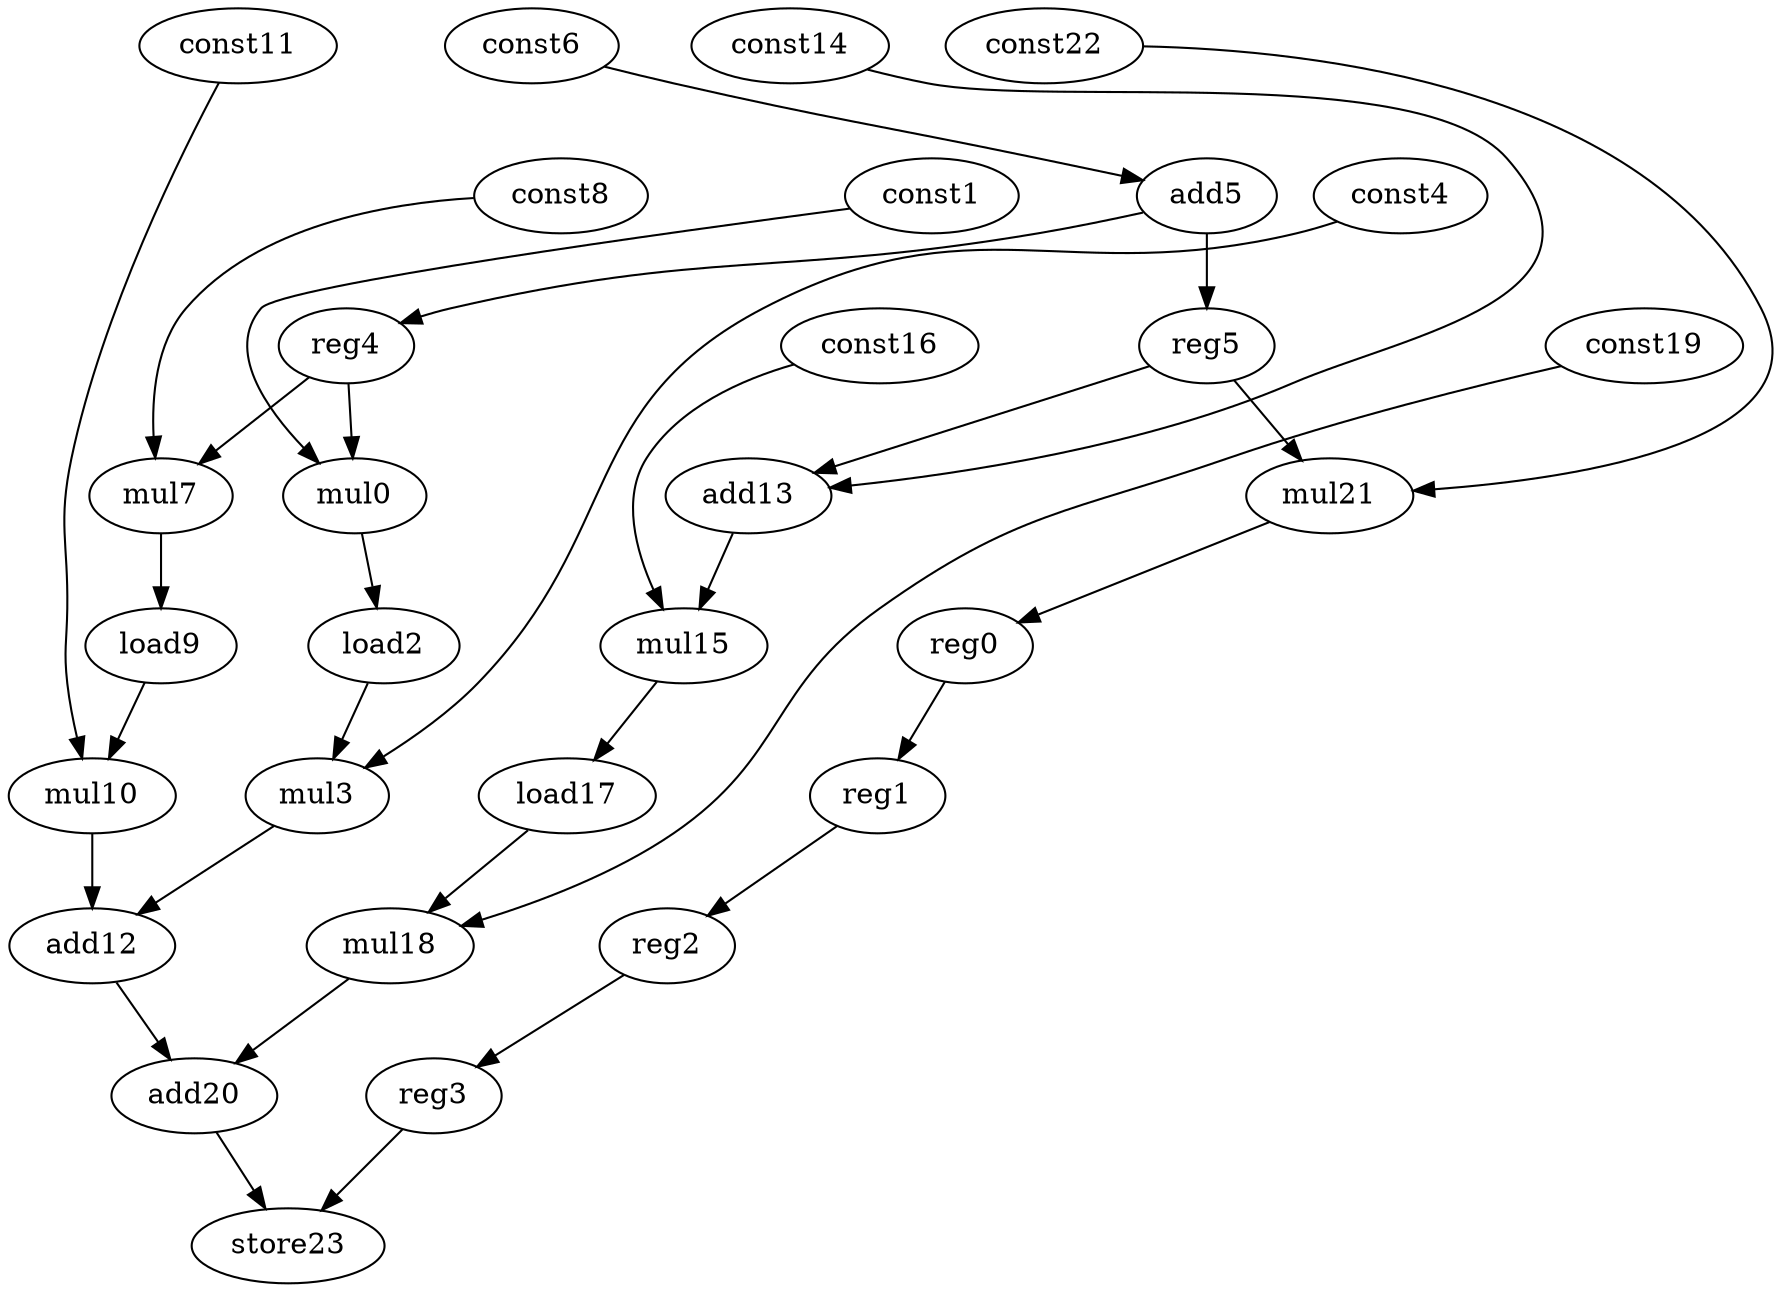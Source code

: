 digraph G {
    mul0;
    load2;
    const1;
    mul3;
    add12;
    const4;
    add5;
    reg4;
    reg5;
    const6;
    mul7;
    load9;
    const8;
    mul10;
    const11;
    add20;
    add13;
    mul15;
    const14;
    load17;
    const16;
    mul18;
    const19;
    store23;
    mul21;
    reg0;
    const22;
    reg1;
    reg2;
    reg3;
    mul0 -> load2 [weight=0];
    load2 -> mul3 [weight=0];
    const1 -> mul0 [weight=0];
    mul3 -> add12 [weight=0];
    add12 -> add20 [weight=0];
    const4 -> mul3 [weight=0];
    add5 -> reg4 [weight=0];
    add5 -> reg5 [weight=4];
    reg4 -> mul7 [weight=0];
    reg4 -> mul0 [weight=0];
    reg5 -> add13 [weight=0];
    reg5 -> mul21 [weight=0];
    const6 -> add5 [weight=0];
    mul7 -> load9 [weight=1];
    load9 -> mul10 [weight=0];
    const8 -> mul7 [weight=0];
    mul10 -> add12 [weight=1];
    const11 -> mul10 [weight=0];
    add20 -> store23 [weight=0];
    add13 -> mul15 [weight=0];
    mul15 -> load17 [weight=0];
    const14 -> add13 [weight=0];
    load17 -> mul18 [weight=0];
    const16 -> mul15 [weight=0];
    mul18 -> add20 [weight=0];
    const19 -> mul18 [weight=0];
    mul21 -> reg0 [weight=0];
    reg0 -> reg1 [weight=0];
    const22 -> mul21 [weight=0];
    reg1 -> reg2 [weight=0];
    reg2 -> reg3 [weight=0];
    reg3 -> store23 [weight=0];
}
